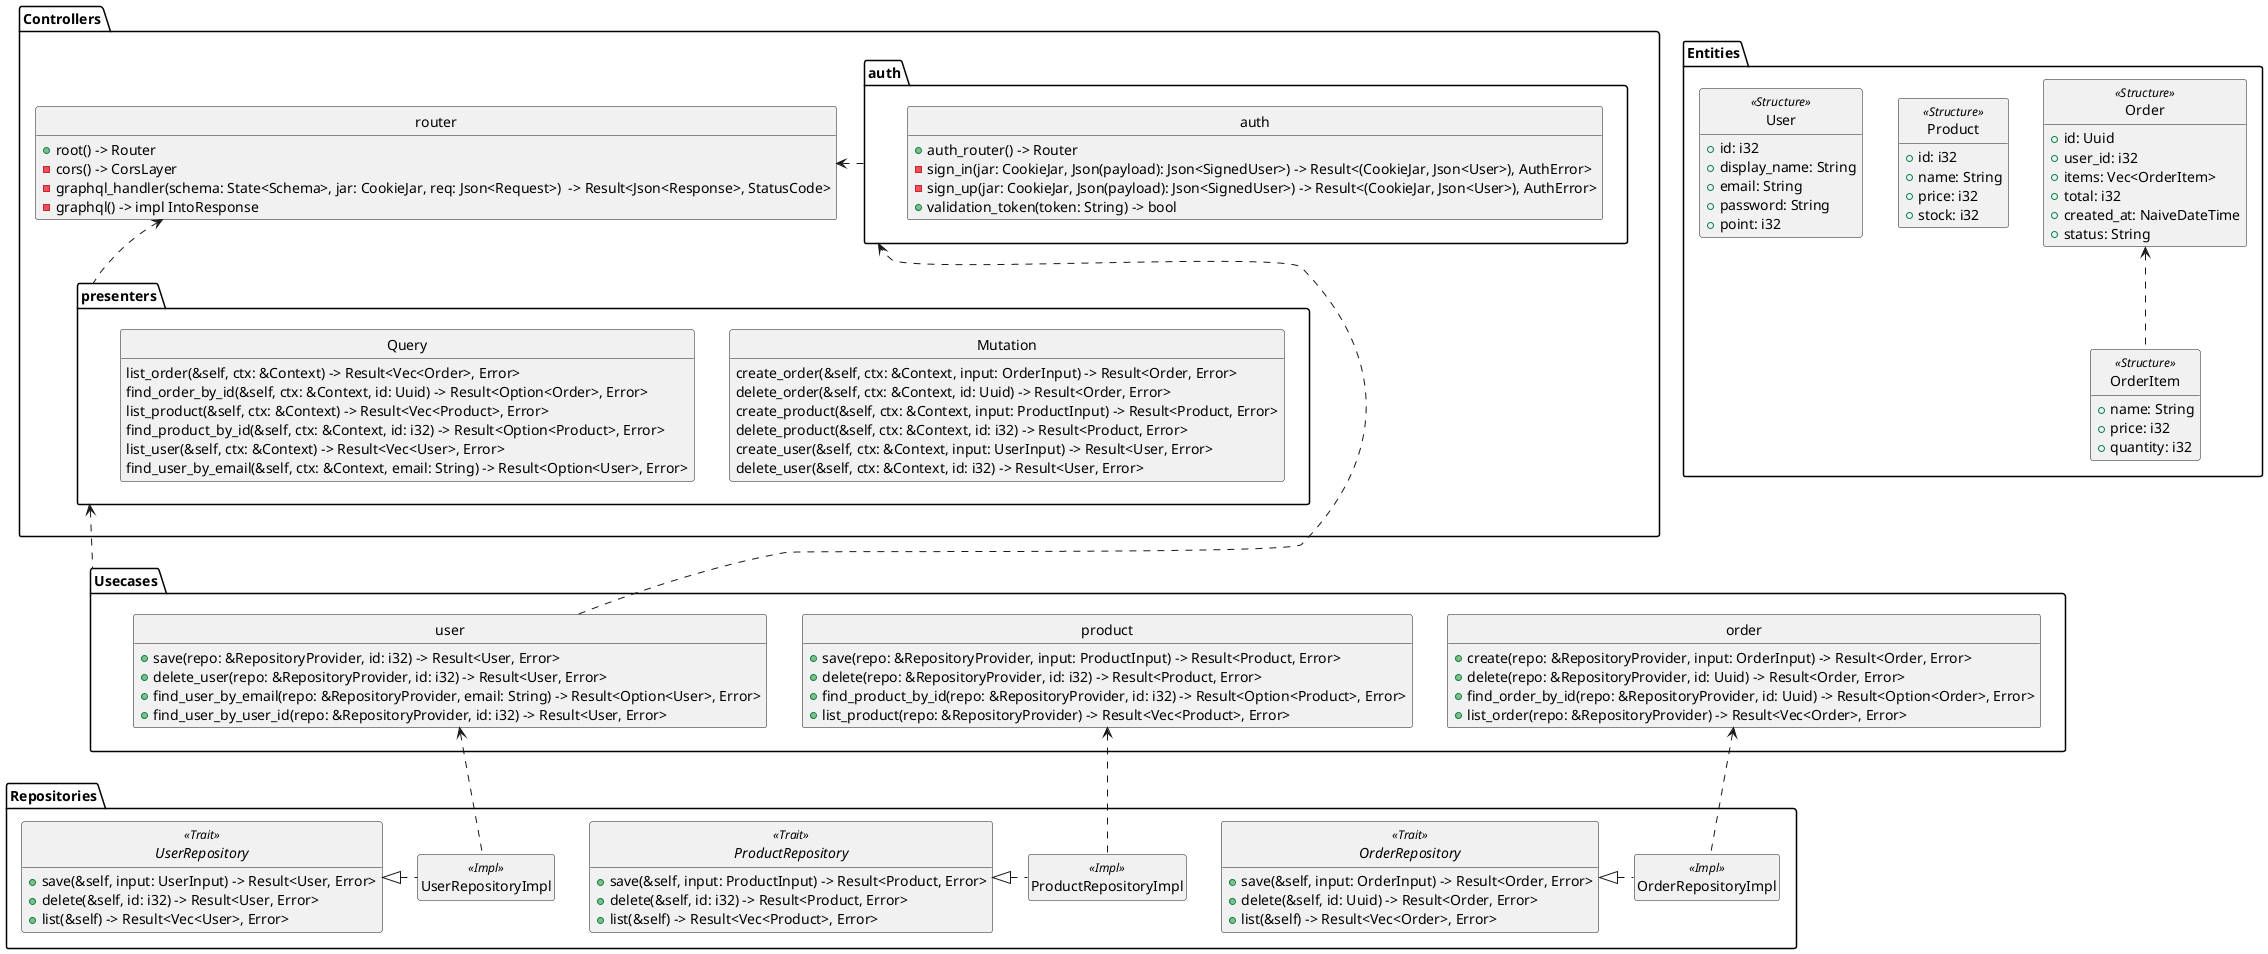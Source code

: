 @startuml

package Entities {
    class Order <<Structure>> {
        + id: Uuid
        + user_id: i32
        + items: Vec<OrderItem>
        + total: i32
        + created_at: NaiveDateTime
        + status: String
    }

    class OrderItem <<Structure>> {
        + name: String
        + price: i32
        + quantity: i32
    }

    Order <.. OrderItem

    class Product <<Structure>> {
        + id: i32
        + name: String
        + price: i32
        + stock: i32
    }
    class User <<Structure>> {
        + id: i32
        + display_name: String
        + email: String
        + password: String
        + point: i32
    }
}

hide class circle
hide class empty members

package Controllers {
    package auth {
        class auth {
            + auth_router() -> Router
            - sign_in(jar: CookieJar, Json(payload): Json<SignedUser>) -> Result<(CookieJar, Json<User>), AuthError>
            - sign_up(jar: CookieJar, Json(payload): Json<SignedUser>) -> Result<(CookieJar, Json<User>), AuthError>
            + validation_token(token: String) -> bool
        }
    }
    package presenters {
        class Mutation {
            create_order(&self, ctx: &Context, input: OrderInput) -> Result<Order, Error>
            delete_order(&self, ctx: &Context, id: Uuid) -> Result<Order, Error>
            create_product(&self, ctx: &Context, input: ProductInput) -> Result<Product, Error>
            delete_product(&self, ctx: &Context, id: i32) -> Result<Product, Error>
            create_user(&self, ctx: &Context, input: UserInput) -> Result<User, Error>
            delete_user(&self, ctx: &Context, id: i32) -> Result<User, Error>
        }
        class Query {
            list_order(&self, ctx: &Context) -> Result<Vec<Order>, Error>
            find_order_by_id(&self, ctx: &Context, id: Uuid) -> Result<Option<Order>, Error>
            list_product(&self, ctx: &Context) -> Result<Vec<Product>, Error>
            find_product_by_id(&self, ctx: &Context, id: i32) -> Result<Option<Product>, Error>
            list_user(&self, ctx: &Context) -> Result<Vec<User>, Error>
            find_user_by_email(&self, ctx: &Context, email: String) -> Result<Option<User>, Error>
        }
    }
    class router {
        + root() -> Router
        - cors() -> CorsLayer
        - graphql_handler(schema: State<Schema>, jar: CookieJar, req: Json<Request>)  -> Result<Json<Response>, StatusCode>
        - graphql() -> impl IntoResponse
    }
    router <. auth
    router <.. presenters
}

package Usecases {
    class order {
        + create(repo: &RepositoryProvider, input: OrderInput) -> Result<Order, Error>
        + delete(repo: &RepositoryProvider, id: Uuid) -> Result<Order, Error>
        + find_order_by_id(repo: &RepositoryProvider, id: Uuid) -> Result<Option<Order>, Error>
        + list_order(repo: &RepositoryProvider) -> Result<Vec<Order>, Error>
    }

    class product {
        + save(repo: &RepositoryProvider, input: ProductInput) -> Result<Product, Error>
        + delete(repo: &RepositoryProvider, id: i32) -> Result<Product, Error>
        + find_product_by_id(repo: &RepositoryProvider, id: i32) -> Result<Option<Product>, Error>
        + list_product(repo: &RepositoryProvider) -> Result<Vec<Product>, Error>
    }

    class user {
        + save(repo: &RepositoryProvider, id: i32) -> Result<User, Error>
        + delete_user(repo: &RepositoryProvider, id: i32) -> Result<User, Error>
        + find_user_by_email(repo: &RepositoryProvider, email: String) -> Result<Option<User>, Error>
        + find_user_by_user_id(repo: &RepositoryProvider, id: i32) -> Result<User, Error>
    }
}

package Repositories {
    interface OrderRepository <<Trait>> {
        + save(&self, input: OrderInput) -> Result<Order, Error>
        + delete(&self, id: Uuid) -> Result<Order, Error>
        + list(&self) -> Result<Vec<Order>, Error>
    }

    interface ProductRepository <<Trait>> {
        + save(&self, input: ProductInput) -> Result<Product, Error>
        + delete(&self, id: i32) -> Result<Product, Error>
        + list(&self) -> Result<Vec<Product>, Error>
    }

    interface UserRepository <<Trait>> {
        + save(&self, input: UserInput) -> Result<User, Error>
        + delete(&self, id: i32) -> Result<User, Error>
        + list(&self) -> Result<Vec<User>, Error>
    }

    class OrderRepositoryImpl <<Impl>>
    OrderRepository <|. OrderRepositoryImpl

    class ProductRepositoryImpl <<Impl>>
    ProductRepository <|. ProductRepositoryImpl

    class UserRepositoryImpl <<Impl>>
    UserRepository <|. UserRepositoryImpl
}

Usecases.order <.. OrderRepositoryImpl
Usecases.product <.. ProductRepositoryImpl
Usecases.user <.. UserRepositoryImpl

Controllers.presenters <.. Usecases
Controllers.auth <.. Usecases.user

hide interface circle
hide interface empty members

@enduml